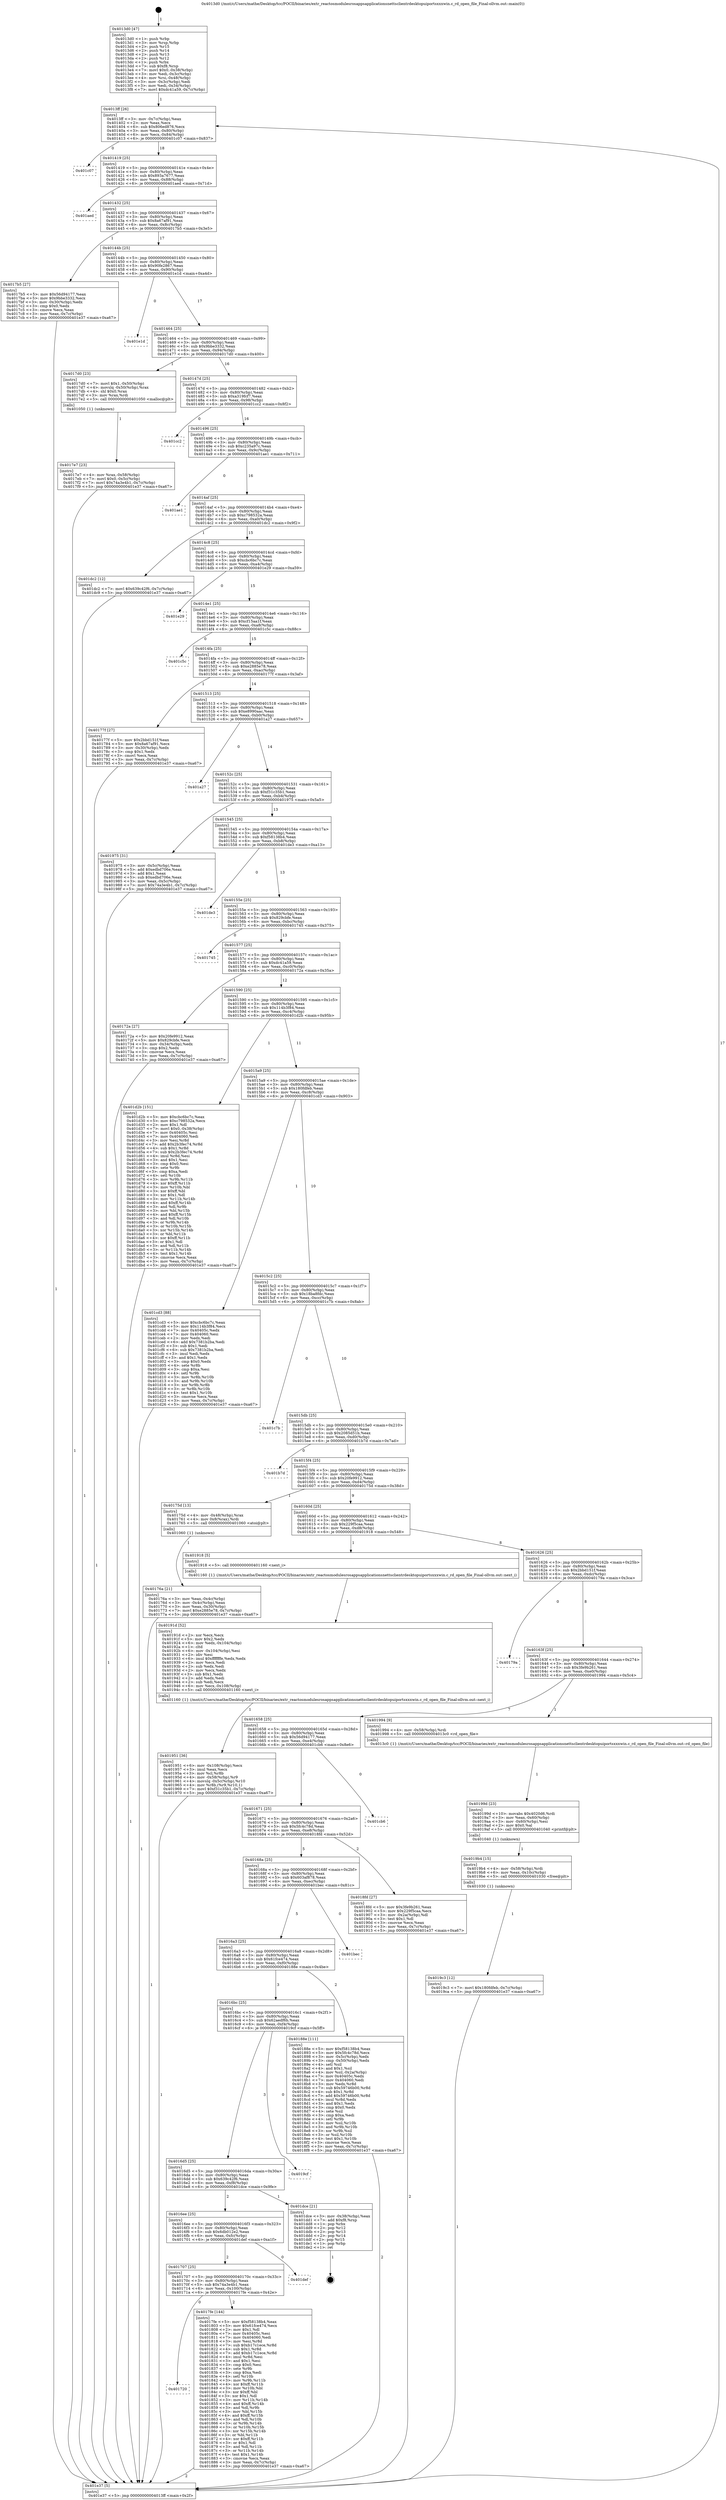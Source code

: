 digraph "0x4013d0" {
  label = "0x4013d0 (/mnt/c/Users/mathe/Desktop/tcc/POCII/binaries/extr_reactosmodulesrosappsapplicationsnettsclientrdesktopuiportsxxxwin.c_rd_open_file_Final-ollvm.out::main(0))"
  labelloc = "t"
  node[shape=record]

  Entry [label="",width=0.3,height=0.3,shape=circle,fillcolor=black,style=filled]
  "0x4013ff" [label="{
     0x4013ff [26]\l
     | [instrs]\l
     &nbsp;&nbsp;0x4013ff \<+3\>: mov -0x7c(%rbp),%eax\l
     &nbsp;&nbsp;0x401402 \<+2\>: mov %eax,%ecx\l
     &nbsp;&nbsp;0x401404 \<+6\>: sub $0x806ed876,%ecx\l
     &nbsp;&nbsp;0x40140a \<+3\>: mov %eax,-0x80(%rbp)\l
     &nbsp;&nbsp;0x40140d \<+6\>: mov %ecx,-0x84(%rbp)\l
     &nbsp;&nbsp;0x401413 \<+6\>: je 0000000000401c07 \<main+0x837\>\l
  }"]
  "0x401c07" [label="{
     0x401c07\l
  }", style=dashed]
  "0x401419" [label="{
     0x401419 [25]\l
     | [instrs]\l
     &nbsp;&nbsp;0x401419 \<+5\>: jmp 000000000040141e \<main+0x4e\>\l
     &nbsp;&nbsp;0x40141e \<+3\>: mov -0x80(%rbp),%eax\l
     &nbsp;&nbsp;0x401421 \<+5\>: sub $0x893a7677,%eax\l
     &nbsp;&nbsp;0x401426 \<+6\>: mov %eax,-0x88(%rbp)\l
     &nbsp;&nbsp;0x40142c \<+6\>: je 0000000000401aed \<main+0x71d\>\l
  }"]
  Exit [label="",width=0.3,height=0.3,shape=circle,fillcolor=black,style=filled,peripheries=2]
  "0x401aed" [label="{
     0x401aed\l
  }", style=dashed]
  "0x401432" [label="{
     0x401432 [25]\l
     | [instrs]\l
     &nbsp;&nbsp;0x401432 \<+5\>: jmp 0000000000401437 \<main+0x67\>\l
     &nbsp;&nbsp;0x401437 \<+3\>: mov -0x80(%rbp),%eax\l
     &nbsp;&nbsp;0x40143a \<+5\>: sub $0x8a67af91,%eax\l
     &nbsp;&nbsp;0x40143f \<+6\>: mov %eax,-0x8c(%rbp)\l
     &nbsp;&nbsp;0x401445 \<+6\>: je 00000000004017b5 \<main+0x3e5\>\l
  }"]
  "0x4019c3" [label="{
     0x4019c3 [12]\l
     | [instrs]\l
     &nbsp;&nbsp;0x4019c3 \<+7\>: movl $0x180fdfeb,-0x7c(%rbp)\l
     &nbsp;&nbsp;0x4019ca \<+5\>: jmp 0000000000401e37 \<main+0xa67\>\l
  }"]
  "0x4017b5" [label="{
     0x4017b5 [27]\l
     | [instrs]\l
     &nbsp;&nbsp;0x4017b5 \<+5\>: mov $0x56d94177,%eax\l
     &nbsp;&nbsp;0x4017ba \<+5\>: mov $0x9bbe3332,%ecx\l
     &nbsp;&nbsp;0x4017bf \<+3\>: mov -0x30(%rbp),%edx\l
     &nbsp;&nbsp;0x4017c2 \<+3\>: cmp $0x0,%edx\l
     &nbsp;&nbsp;0x4017c5 \<+3\>: cmove %ecx,%eax\l
     &nbsp;&nbsp;0x4017c8 \<+3\>: mov %eax,-0x7c(%rbp)\l
     &nbsp;&nbsp;0x4017cb \<+5\>: jmp 0000000000401e37 \<main+0xa67\>\l
  }"]
  "0x40144b" [label="{
     0x40144b [25]\l
     | [instrs]\l
     &nbsp;&nbsp;0x40144b \<+5\>: jmp 0000000000401450 \<main+0x80\>\l
     &nbsp;&nbsp;0x401450 \<+3\>: mov -0x80(%rbp),%eax\l
     &nbsp;&nbsp;0x401453 \<+5\>: sub $0x90fe2867,%eax\l
     &nbsp;&nbsp;0x401458 \<+6\>: mov %eax,-0x90(%rbp)\l
     &nbsp;&nbsp;0x40145e \<+6\>: je 0000000000401e1d \<main+0xa4d\>\l
  }"]
  "0x4019b4" [label="{
     0x4019b4 [15]\l
     | [instrs]\l
     &nbsp;&nbsp;0x4019b4 \<+4\>: mov -0x58(%rbp),%rdi\l
     &nbsp;&nbsp;0x4019b8 \<+6\>: mov %eax,-0x10c(%rbp)\l
     &nbsp;&nbsp;0x4019be \<+5\>: call 0000000000401030 \<free@plt\>\l
     | [calls]\l
     &nbsp;&nbsp;0x401030 \{1\} (unknown)\l
  }"]
  "0x401e1d" [label="{
     0x401e1d\l
  }", style=dashed]
  "0x401464" [label="{
     0x401464 [25]\l
     | [instrs]\l
     &nbsp;&nbsp;0x401464 \<+5\>: jmp 0000000000401469 \<main+0x99\>\l
     &nbsp;&nbsp;0x401469 \<+3\>: mov -0x80(%rbp),%eax\l
     &nbsp;&nbsp;0x40146c \<+5\>: sub $0x9bbe3332,%eax\l
     &nbsp;&nbsp;0x401471 \<+6\>: mov %eax,-0x94(%rbp)\l
     &nbsp;&nbsp;0x401477 \<+6\>: je 00000000004017d0 \<main+0x400\>\l
  }"]
  "0x40199d" [label="{
     0x40199d [23]\l
     | [instrs]\l
     &nbsp;&nbsp;0x40199d \<+10\>: movabs $0x4020d6,%rdi\l
     &nbsp;&nbsp;0x4019a7 \<+3\>: mov %eax,-0x60(%rbp)\l
     &nbsp;&nbsp;0x4019aa \<+3\>: mov -0x60(%rbp),%esi\l
     &nbsp;&nbsp;0x4019ad \<+2\>: mov $0x0,%al\l
     &nbsp;&nbsp;0x4019af \<+5\>: call 0000000000401040 \<printf@plt\>\l
     | [calls]\l
     &nbsp;&nbsp;0x401040 \{1\} (unknown)\l
  }"]
  "0x4017d0" [label="{
     0x4017d0 [23]\l
     | [instrs]\l
     &nbsp;&nbsp;0x4017d0 \<+7\>: movl $0x1,-0x50(%rbp)\l
     &nbsp;&nbsp;0x4017d7 \<+4\>: movslq -0x50(%rbp),%rax\l
     &nbsp;&nbsp;0x4017db \<+4\>: shl $0x0,%rax\l
     &nbsp;&nbsp;0x4017df \<+3\>: mov %rax,%rdi\l
     &nbsp;&nbsp;0x4017e2 \<+5\>: call 0000000000401050 \<malloc@plt\>\l
     | [calls]\l
     &nbsp;&nbsp;0x401050 \{1\} (unknown)\l
  }"]
  "0x40147d" [label="{
     0x40147d [25]\l
     | [instrs]\l
     &nbsp;&nbsp;0x40147d \<+5\>: jmp 0000000000401482 \<main+0xb2\>\l
     &nbsp;&nbsp;0x401482 \<+3\>: mov -0x80(%rbp),%eax\l
     &nbsp;&nbsp;0x401485 \<+5\>: sub $0xa319fcf7,%eax\l
     &nbsp;&nbsp;0x40148a \<+6\>: mov %eax,-0x98(%rbp)\l
     &nbsp;&nbsp;0x401490 \<+6\>: je 0000000000401cc2 \<main+0x8f2\>\l
  }"]
  "0x401951" [label="{
     0x401951 [36]\l
     | [instrs]\l
     &nbsp;&nbsp;0x401951 \<+6\>: mov -0x108(%rbp),%ecx\l
     &nbsp;&nbsp;0x401957 \<+3\>: imul %eax,%ecx\l
     &nbsp;&nbsp;0x40195a \<+3\>: mov %cl,%r8b\l
     &nbsp;&nbsp;0x40195d \<+4\>: mov -0x58(%rbp),%r9\l
     &nbsp;&nbsp;0x401961 \<+4\>: movslq -0x5c(%rbp),%r10\l
     &nbsp;&nbsp;0x401965 \<+4\>: mov %r8b,(%r9,%r10,1)\l
     &nbsp;&nbsp;0x401969 \<+7\>: movl $0xf31c35b1,-0x7c(%rbp)\l
     &nbsp;&nbsp;0x401970 \<+5\>: jmp 0000000000401e37 \<main+0xa67\>\l
  }"]
  "0x401cc2" [label="{
     0x401cc2\l
  }", style=dashed]
  "0x401496" [label="{
     0x401496 [25]\l
     | [instrs]\l
     &nbsp;&nbsp;0x401496 \<+5\>: jmp 000000000040149b \<main+0xcb\>\l
     &nbsp;&nbsp;0x40149b \<+3\>: mov -0x80(%rbp),%eax\l
     &nbsp;&nbsp;0x40149e \<+5\>: sub $0xc235a97c,%eax\l
     &nbsp;&nbsp;0x4014a3 \<+6\>: mov %eax,-0x9c(%rbp)\l
     &nbsp;&nbsp;0x4014a9 \<+6\>: je 0000000000401ae1 \<main+0x711\>\l
  }"]
  "0x40191d" [label="{
     0x40191d [52]\l
     | [instrs]\l
     &nbsp;&nbsp;0x40191d \<+2\>: xor %ecx,%ecx\l
     &nbsp;&nbsp;0x40191f \<+5\>: mov $0x2,%edx\l
     &nbsp;&nbsp;0x401924 \<+6\>: mov %edx,-0x104(%rbp)\l
     &nbsp;&nbsp;0x40192a \<+1\>: cltd\l
     &nbsp;&nbsp;0x40192b \<+6\>: mov -0x104(%rbp),%esi\l
     &nbsp;&nbsp;0x401931 \<+2\>: idiv %esi\l
     &nbsp;&nbsp;0x401933 \<+6\>: imul $0xfffffffe,%edx,%edx\l
     &nbsp;&nbsp;0x401939 \<+2\>: mov %ecx,%edi\l
     &nbsp;&nbsp;0x40193b \<+2\>: sub %edx,%edi\l
     &nbsp;&nbsp;0x40193d \<+2\>: mov %ecx,%edx\l
     &nbsp;&nbsp;0x40193f \<+3\>: sub $0x1,%edx\l
     &nbsp;&nbsp;0x401942 \<+2\>: add %edx,%edi\l
     &nbsp;&nbsp;0x401944 \<+2\>: sub %edi,%ecx\l
     &nbsp;&nbsp;0x401946 \<+6\>: mov %ecx,-0x108(%rbp)\l
     &nbsp;&nbsp;0x40194c \<+5\>: call 0000000000401160 \<next_i\>\l
     | [calls]\l
     &nbsp;&nbsp;0x401160 \{1\} (/mnt/c/Users/mathe/Desktop/tcc/POCII/binaries/extr_reactosmodulesrosappsapplicationsnettsclientrdesktopuiportsxxxwin.c_rd_open_file_Final-ollvm.out::next_i)\l
  }"]
  "0x401ae1" [label="{
     0x401ae1\l
  }", style=dashed]
  "0x4014af" [label="{
     0x4014af [25]\l
     | [instrs]\l
     &nbsp;&nbsp;0x4014af \<+5\>: jmp 00000000004014b4 \<main+0xe4\>\l
     &nbsp;&nbsp;0x4014b4 \<+3\>: mov -0x80(%rbp),%eax\l
     &nbsp;&nbsp;0x4014b7 \<+5\>: sub $0xc798532a,%eax\l
     &nbsp;&nbsp;0x4014bc \<+6\>: mov %eax,-0xa0(%rbp)\l
     &nbsp;&nbsp;0x4014c2 \<+6\>: je 0000000000401dc2 \<main+0x9f2\>\l
  }"]
  "0x401720" [label="{
     0x401720\l
  }", style=dashed]
  "0x401dc2" [label="{
     0x401dc2 [12]\l
     | [instrs]\l
     &nbsp;&nbsp;0x401dc2 \<+7\>: movl $0x639c42f6,-0x7c(%rbp)\l
     &nbsp;&nbsp;0x401dc9 \<+5\>: jmp 0000000000401e37 \<main+0xa67\>\l
  }"]
  "0x4014c8" [label="{
     0x4014c8 [25]\l
     | [instrs]\l
     &nbsp;&nbsp;0x4014c8 \<+5\>: jmp 00000000004014cd \<main+0xfd\>\l
     &nbsp;&nbsp;0x4014cd \<+3\>: mov -0x80(%rbp),%eax\l
     &nbsp;&nbsp;0x4014d0 \<+5\>: sub $0xcbc6bc7c,%eax\l
     &nbsp;&nbsp;0x4014d5 \<+6\>: mov %eax,-0xa4(%rbp)\l
     &nbsp;&nbsp;0x4014db \<+6\>: je 0000000000401e29 \<main+0xa59\>\l
  }"]
  "0x4017fe" [label="{
     0x4017fe [144]\l
     | [instrs]\l
     &nbsp;&nbsp;0x4017fe \<+5\>: mov $0xf58138b4,%eax\l
     &nbsp;&nbsp;0x401803 \<+5\>: mov $0x61fce474,%ecx\l
     &nbsp;&nbsp;0x401808 \<+2\>: mov $0x1,%dl\l
     &nbsp;&nbsp;0x40180a \<+7\>: mov 0x40405c,%esi\l
     &nbsp;&nbsp;0x401811 \<+7\>: mov 0x404060,%edi\l
     &nbsp;&nbsp;0x401818 \<+3\>: mov %esi,%r8d\l
     &nbsp;&nbsp;0x40181b \<+7\>: sub $0xb17c1ece,%r8d\l
     &nbsp;&nbsp;0x401822 \<+4\>: sub $0x1,%r8d\l
     &nbsp;&nbsp;0x401826 \<+7\>: add $0xb17c1ece,%r8d\l
     &nbsp;&nbsp;0x40182d \<+4\>: imul %r8d,%esi\l
     &nbsp;&nbsp;0x401831 \<+3\>: and $0x1,%esi\l
     &nbsp;&nbsp;0x401834 \<+3\>: cmp $0x0,%esi\l
     &nbsp;&nbsp;0x401837 \<+4\>: sete %r9b\l
     &nbsp;&nbsp;0x40183b \<+3\>: cmp $0xa,%edi\l
     &nbsp;&nbsp;0x40183e \<+4\>: setl %r10b\l
     &nbsp;&nbsp;0x401842 \<+3\>: mov %r9b,%r11b\l
     &nbsp;&nbsp;0x401845 \<+4\>: xor $0xff,%r11b\l
     &nbsp;&nbsp;0x401849 \<+3\>: mov %r10b,%bl\l
     &nbsp;&nbsp;0x40184c \<+3\>: xor $0xff,%bl\l
     &nbsp;&nbsp;0x40184f \<+3\>: xor $0x1,%dl\l
     &nbsp;&nbsp;0x401852 \<+3\>: mov %r11b,%r14b\l
     &nbsp;&nbsp;0x401855 \<+4\>: and $0xff,%r14b\l
     &nbsp;&nbsp;0x401859 \<+3\>: and %dl,%r9b\l
     &nbsp;&nbsp;0x40185c \<+3\>: mov %bl,%r15b\l
     &nbsp;&nbsp;0x40185f \<+4\>: and $0xff,%r15b\l
     &nbsp;&nbsp;0x401863 \<+3\>: and %dl,%r10b\l
     &nbsp;&nbsp;0x401866 \<+3\>: or %r9b,%r14b\l
     &nbsp;&nbsp;0x401869 \<+3\>: or %r10b,%r15b\l
     &nbsp;&nbsp;0x40186c \<+3\>: xor %r15b,%r14b\l
     &nbsp;&nbsp;0x40186f \<+3\>: or %bl,%r11b\l
     &nbsp;&nbsp;0x401872 \<+4\>: xor $0xff,%r11b\l
     &nbsp;&nbsp;0x401876 \<+3\>: or $0x1,%dl\l
     &nbsp;&nbsp;0x401879 \<+3\>: and %dl,%r11b\l
     &nbsp;&nbsp;0x40187c \<+3\>: or %r11b,%r14b\l
     &nbsp;&nbsp;0x40187f \<+4\>: test $0x1,%r14b\l
     &nbsp;&nbsp;0x401883 \<+3\>: cmovne %ecx,%eax\l
     &nbsp;&nbsp;0x401886 \<+3\>: mov %eax,-0x7c(%rbp)\l
     &nbsp;&nbsp;0x401889 \<+5\>: jmp 0000000000401e37 \<main+0xa67\>\l
  }"]
  "0x401e29" [label="{
     0x401e29\l
  }", style=dashed]
  "0x4014e1" [label="{
     0x4014e1 [25]\l
     | [instrs]\l
     &nbsp;&nbsp;0x4014e1 \<+5\>: jmp 00000000004014e6 \<main+0x116\>\l
     &nbsp;&nbsp;0x4014e6 \<+3\>: mov -0x80(%rbp),%eax\l
     &nbsp;&nbsp;0x4014e9 \<+5\>: sub $0xcf15aa1f,%eax\l
     &nbsp;&nbsp;0x4014ee \<+6\>: mov %eax,-0xa8(%rbp)\l
     &nbsp;&nbsp;0x4014f4 \<+6\>: je 0000000000401c5c \<main+0x88c\>\l
  }"]
  "0x401707" [label="{
     0x401707 [25]\l
     | [instrs]\l
     &nbsp;&nbsp;0x401707 \<+5\>: jmp 000000000040170c \<main+0x33c\>\l
     &nbsp;&nbsp;0x40170c \<+3\>: mov -0x80(%rbp),%eax\l
     &nbsp;&nbsp;0x40170f \<+5\>: sub $0x74a3e4b1,%eax\l
     &nbsp;&nbsp;0x401714 \<+6\>: mov %eax,-0x100(%rbp)\l
     &nbsp;&nbsp;0x40171a \<+6\>: je 00000000004017fe \<main+0x42e\>\l
  }"]
  "0x401c5c" [label="{
     0x401c5c\l
  }", style=dashed]
  "0x4014fa" [label="{
     0x4014fa [25]\l
     | [instrs]\l
     &nbsp;&nbsp;0x4014fa \<+5\>: jmp 00000000004014ff \<main+0x12f\>\l
     &nbsp;&nbsp;0x4014ff \<+3\>: mov -0x80(%rbp),%eax\l
     &nbsp;&nbsp;0x401502 \<+5\>: sub $0xe2885e78,%eax\l
     &nbsp;&nbsp;0x401507 \<+6\>: mov %eax,-0xac(%rbp)\l
     &nbsp;&nbsp;0x40150d \<+6\>: je 000000000040177f \<main+0x3af\>\l
  }"]
  "0x401def" [label="{
     0x401def\l
  }", style=dashed]
  "0x40177f" [label="{
     0x40177f [27]\l
     | [instrs]\l
     &nbsp;&nbsp;0x40177f \<+5\>: mov $0x2bbd151f,%eax\l
     &nbsp;&nbsp;0x401784 \<+5\>: mov $0x8a67af91,%ecx\l
     &nbsp;&nbsp;0x401789 \<+3\>: mov -0x30(%rbp),%edx\l
     &nbsp;&nbsp;0x40178c \<+3\>: cmp $0x1,%edx\l
     &nbsp;&nbsp;0x40178f \<+3\>: cmovl %ecx,%eax\l
     &nbsp;&nbsp;0x401792 \<+3\>: mov %eax,-0x7c(%rbp)\l
     &nbsp;&nbsp;0x401795 \<+5\>: jmp 0000000000401e37 \<main+0xa67\>\l
  }"]
  "0x401513" [label="{
     0x401513 [25]\l
     | [instrs]\l
     &nbsp;&nbsp;0x401513 \<+5\>: jmp 0000000000401518 \<main+0x148\>\l
     &nbsp;&nbsp;0x401518 \<+3\>: mov -0x80(%rbp),%eax\l
     &nbsp;&nbsp;0x40151b \<+5\>: sub $0xe8990aac,%eax\l
     &nbsp;&nbsp;0x401520 \<+6\>: mov %eax,-0xb0(%rbp)\l
     &nbsp;&nbsp;0x401526 \<+6\>: je 0000000000401a27 \<main+0x657\>\l
  }"]
  "0x4016ee" [label="{
     0x4016ee [25]\l
     | [instrs]\l
     &nbsp;&nbsp;0x4016ee \<+5\>: jmp 00000000004016f3 \<main+0x323\>\l
     &nbsp;&nbsp;0x4016f3 \<+3\>: mov -0x80(%rbp),%eax\l
     &nbsp;&nbsp;0x4016f6 \<+5\>: sub $0x6db012e2,%eax\l
     &nbsp;&nbsp;0x4016fb \<+6\>: mov %eax,-0xfc(%rbp)\l
     &nbsp;&nbsp;0x401701 \<+6\>: je 0000000000401def \<main+0xa1f\>\l
  }"]
  "0x401a27" [label="{
     0x401a27\l
  }", style=dashed]
  "0x40152c" [label="{
     0x40152c [25]\l
     | [instrs]\l
     &nbsp;&nbsp;0x40152c \<+5\>: jmp 0000000000401531 \<main+0x161\>\l
     &nbsp;&nbsp;0x401531 \<+3\>: mov -0x80(%rbp),%eax\l
     &nbsp;&nbsp;0x401534 \<+5\>: sub $0xf31c35b1,%eax\l
     &nbsp;&nbsp;0x401539 \<+6\>: mov %eax,-0xb4(%rbp)\l
     &nbsp;&nbsp;0x40153f \<+6\>: je 0000000000401975 \<main+0x5a5\>\l
  }"]
  "0x401dce" [label="{
     0x401dce [21]\l
     | [instrs]\l
     &nbsp;&nbsp;0x401dce \<+3\>: mov -0x38(%rbp),%eax\l
     &nbsp;&nbsp;0x401dd1 \<+7\>: add $0xf8,%rsp\l
     &nbsp;&nbsp;0x401dd8 \<+1\>: pop %rbx\l
     &nbsp;&nbsp;0x401dd9 \<+2\>: pop %r12\l
     &nbsp;&nbsp;0x401ddb \<+2\>: pop %r13\l
     &nbsp;&nbsp;0x401ddd \<+2\>: pop %r14\l
     &nbsp;&nbsp;0x401ddf \<+2\>: pop %r15\l
     &nbsp;&nbsp;0x401de1 \<+1\>: pop %rbp\l
     &nbsp;&nbsp;0x401de2 \<+1\>: ret\l
  }"]
  "0x401975" [label="{
     0x401975 [31]\l
     | [instrs]\l
     &nbsp;&nbsp;0x401975 \<+3\>: mov -0x5c(%rbp),%eax\l
     &nbsp;&nbsp;0x401978 \<+5\>: add $0xedbd706e,%eax\l
     &nbsp;&nbsp;0x40197d \<+3\>: add $0x1,%eax\l
     &nbsp;&nbsp;0x401980 \<+5\>: sub $0xedbd706e,%eax\l
     &nbsp;&nbsp;0x401985 \<+3\>: mov %eax,-0x5c(%rbp)\l
     &nbsp;&nbsp;0x401988 \<+7\>: movl $0x74a3e4b1,-0x7c(%rbp)\l
     &nbsp;&nbsp;0x40198f \<+5\>: jmp 0000000000401e37 \<main+0xa67\>\l
  }"]
  "0x401545" [label="{
     0x401545 [25]\l
     | [instrs]\l
     &nbsp;&nbsp;0x401545 \<+5\>: jmp 000000000040154a \<main+0x17a\>\l
     &nbsp;&nbsp;0x40154a \<+3\>: mov -0x80(%rbp),%eax\l
     &nbsp;&nbsp;0x40154d \<+5\>: sub $0xf58138b4,%eax\l
     &nbsp;&nbsp;0x401552 \<+6\>: mov %eax,-0xb8(%rbp)\l
     &nbsp;&nbsp;0x401558 \<+6\>: je 0000000000401de3 \<main+0xa13\>\l
  }"]
  "0x4016d5" [label="{
     0x4016d5 [25]\l
     | [instrs]\l
     &nbsp;&nbsp;0x4016d5 \<+5\>: jmp 00000000004016da \<main+0x30a\>\l
     &nbsp;&nbsp;0x4016da \<+3\>: mov -0x80(%rbp),%eax\l
     &nbsp;&nbsp;0x4016dd \<+5\>: sub $0x639c42f6,%eax\l
     &nbsp;&nbsp;0x4016e2 \<+6\>: mov %eax,-0xf8(%rbp)\l
     &nbsp;&nbsp;0x4016e8 \<+6\>: je 0000000000401dce \<main+0x9fe\>\l
  }"]
  "0x401de3" [label="{
     0x401de3\l
  }", style=dashed]
  "0x40155e" [label="{
     0x40155e [25]\l
     | [instrs]\l
     &nbsp;&nbsp;0x40155e \<+5\>: jmp 0000000000401563 \<main+0x193\>\l
     &nbsp;&nbsp;0x401563 \<+3\>: mov -0x80(%rbp),%eax\l
     &nbsp;&nbsp;0x401566 \<+5\>: sub $0x829cbfe,%eax\l
     &nbsp;&nbsp;0x40156b \<+6\>: mov %eax,-0xbc(%rbp)\l
     &nbsp;&nbsp;0x401571 \<+6\>: je 0000000000401745 \<main+0x375\>\l
  }"]
  "0x4019cf" [label="{
     0x4019cf\l
  }", style=dashed]
  "0x401745" [label="{
     0x401745\l
  }", style=dashed]
  "0x401577" [label="{
     0x401577 [25]\l
     | [instrs]\l
     &nbsp;&nbsp;0x401577 \<+5\>: jmp 000000000040157c \<main+0x1ac\>\l
     &nbsp;&nbsp;0x40157c \<+3\>: mov -0x80(%rbp),%eax\l
     &nbsp;&nbsp;0x40157f \<+5\>: sub $0xdc41a59,%eax\l
     &nbsp;&nbsp;0x401584 \<+6\>: mov %eax,-0xc0(%rbp)\l
     &nbsp;&nbsp;0x40158a \<+6\>: je 000000000040172a \<main+0x35a\>\l
  }"]
  "0x4016bc" [label="{
     0x4016bc [25]\l
     | [instrs]\l
     &nbsp;&nbsp;0x4016bc \<+5\>: jmp 00000000004016c1 \<main+0x2f1\>\l
     &nbsp;&nbsp;0x4016c1 \<+3\>: mov -0x80(%rbp),%eax\l
     &nbsp;&nbsp;0x4016c4 \<+5\>: sub $0x62aedf6b,%eax\l
     &nbsp;&nbsp;0x4016c9 \<+6\>: mov %eax,-0xf4(%rbp)\l
     &nbsp;&nbsp;0x4016cf \<+6\>: je 00000000004019cf \<main+0x5ff\>\l
  }"]
  "0x40172a" [label="{
     0x40172a [27]\l
     | [instrs]\l
     &nbsp;&nbsp;0x40172a \<+5\>: mov $0x20fe9912,%eax\l
     &nbsp;&nbsp;0x40172f \<+5\>: mov $0x829cbfe,%ecx\l
     &nbsp;&nbsp;0x401734 \<+3\>: mov -0x34(%rbp),%edx\l
     &nbsp;&nbsp;0x401737 \<+3\>: cmp $0x2,%edx\l
     &nbsp;&nbsp;0x40173a \<+3\>: cmovne %ecx,%eax\l
     &nbsp;&nbsp;0x40173d \<+3\>: mov %eax,-0x7c(%rbp)\l
     &nbsp;&nbsp;0x401740 \<+5\>: jmp 0000000000401e37 \<main+0xa67\>\l
  }"]
  "0x401590" [label="{
     0x401590 [25]\l
     | [instrs]\l
     &nbsp;&nbsp;0x401590 \<+5\>: jmp 0000000000401595 \<main+0x1c5\>\l
     &nbsp;&nbsp;0x401595 \<+3\>: mov -0x80(%rbp),%eax\l
     &nbsp;&nbsp;0x401598 \<+5\>: sub $0x114b3f84,%eax\l
     &nbsp;&nbsp;0x40159d \<+6\>: mov %eax,-0xc4(%rbp)\l
     &nbsp;&nbsp;0x4015a3 \<+6\>: je 0000000000401d2b \<main+0x95b\>\l
  }"]
  "0x401e37" [label="{
     0x401e37 [5]\l
     | [instrs]\l
     &nbsp;&nbsp;0x401e37 \<+5\>: jmp 00000000004013ff \<main+0x2f\>\l
  }"]
  "0x4013d0" [label="{
     0x4013d0 [47]\l
     | [instrs]\l
     &nbsp;&nbsp;0x4013d0 \<+1\>: push %rbp\l
     &nbsp;&nbsp;0x4013d1 \<+3\>: mov %rsp,%rbp\l
     &nbsp;&nbsp;0x4013d4 \<+2\>: push %r15\l
     &nbsp;&nbsp;0x4013d6 \<+2\>: push %r14\l
     &nbsp;&nbsp;0x4013d8 \<+2\>: push %r13\l
     &nbsp;&nbsp;0x4013da \<+2\>: push %r12\l
     &nbsp;&nbsp;0x4013dc \<+1\>: push %rbx\l
     &nbsp;&nbsp;0x4013dd \<+7\>: sub $0xf8,%rsp\l
     &nbsp;&nbsp;0x4013e4 \<+7\>: movl $0x0,-0x38(%rbp)\l
     &nbsp;&nbsp;0x4013eb \<+3\>: mov %edi,-0x3c(%rbp)\l
     &nbsp;&nbsp;0x4013ee \<+4\>: mov %rsi,-0x48(%rbp)\l
     &nbsp;&nbsp;0x4013f2 \<+3\>: mov -0x3c(%rbp),%edi\l
     &nbsp;&nbsp;0x4013f5 \<+3\>: mov %edi,-0x34(%rbp)\l
     &nbsp;&nbsp;0x4013f8 \<+7\>: movl $0xdc41a59,-0x7c(%rbp)\l
  }"]
  "0x40188e" [label="{
     0x40188e [111]\l
     | [instrs]\l
     &nbsp;&nbsp;0x40188e \<+5\>: mov $0xf58138b4,%eax\l
     &nbsp;&nbsp;0x401893 \<+5\>: mov $0x5fc4c78d,%ecx\l
     &nbsp;&nbsp;0x401898 \<+3\>: mov -0x5c(%rbp),%edx\l
     &nbsp;&nbsp;0x40189b \<+3\>: cmp -0x50(%rbp),%edx\l
     &nbsp;&nbsp;0x40189e \<+4\>: setl %sil\l
     &nbsp;&nbsp;0x4018a2 \<+4\>: and $0x1,%sil\l
     &nbsp;&nbsp;0x4018a6 \<+4\>: mov %sil,-0x2a(%rbp)\l
     &nbsp;&nbsp;0x4018aa \<+7\>: mov 0x40405c,%edx\l
     &nbsp;&nbsp;0x4018b1 \<+7\>: mov 0x404060,%edi\l
     &nbsp;&nbsp;0x4018b8 \<+3\>: mov %edx,%r8d\l
     &nbsp;&nbsp;0x4018bb \<+7\>: sub $0x59746b00,%r8d\l
     &nbsp;&nbsp;0x4018c2 \<+4\>: sub $0x1,%r8d\l
     &nbsp;&nbsp;0x4018c6 \<+7\>: add $0x59746b00,%r8d\l
     &nbsp;&nbsp;0x4018cd \<+4\>: imul %r8d,%edx\l
     &nbsp;&nbsp;0x4018d1 \<+3\>: and $0x1,%edx\l
     &nbsp;&nbsp;0x4018d4 \<+3\>: cmp $0x0,%edx\l
     &nbsp;&nbsp;0x4018d7 \<+4\>: sete %sil\l
     &nbsp;&nbsp;0x4018db \<+3\>: cmp $0xa,%edi\l
     &nbsp;&nbsp;0x4018de \<+4\>: setl %r9b\l
     &nbsp;&nbsp;0x4018e2 \<+3\>: mov %sil,%r10b\l
     &nbsp;&nbsp;0x4018e5 \<+3\>: and %r9b,%r10b\l
     &nbsp;&nbsp;0x4018e8 \<+3\>: xor %r9b,%sil\l
     &nbsp;&nbsp;0x4018eb \<+3\>: or %sil,%r10b\l
     &nbsp;&nbsp;0x4018ee \<+4\>: test $0x1,%r10b\l
     &nbsp;&nbsp;0x4018f2 \<+3\>: cmovne %ecx,%eax\l
     &nbsp;&nbsp;0x4018f5 \<+3\>: mov %eax,-0x7c(%rbp)\l
     &nbsp;&nbsp;0x4018f8 \<+5\>: jmp 0000000000401e37 \<main+0xa67\>\l
  }"]
  "0x401d2b" [label="{
     0x401d2b [151]\l
     | [instrs]\l
     &nbsp;&nbsp;0x401d2b \<+5\>: mov $0xcbc6bc7c,%eax\l
     &nbsp;&nbsp;0x401d30 \<+5\>: mov $0xc798532a,%ecx\l
     &nbsp;&nbsp;0x401d35 \<+2\>: mov $0x1,%dl\l
     &nbsp;&nbsp;0x401d37 \<+7\>: movl $0x0,-0x38(%rbp)\l
     &nbsp;&nbsp;0x401d3e \<+7\>: mov 0x40405c,%esi\l
     &nbsp;&nbsp;0x401d45 \<+7\>: mov 0x404060,%edi\l
     &nbsp;&nbsp;0x401d4c \<+3\>: mov %esi,%r8d\l
     &nbsp;&nbsp;0x401d4f \<+7\>: add $0x2b3fec74,%r8d\l
     &nbsp;&nbsp;0x401d56 \<+4\>: sub $0x1,%r8d\l
     &nbsp;&nbsp;0x401d5a \<+7\>: sub $0x2b3fec74,%r8d\l
     &nbsp;&nbsp;0x401d61 \<+4\>: imul %r8d,%esi\l
     &nbsp;&nbsp;0x401d65 \<+3\>: and $0x1,%esi\l
     &nbsp;&nbsp;0x401d68 \<+3\>: cmp $0x0,%esi\l
     &nbsp;&nbsp;0x401d6b \<+4\>: sete %r9b\l
     &nbsp;&nbsp;0x401d6f \<+3\>: cmp $0xa,%edi\l
     &nbsp;&nbsp;0x401d72 \<+4\>: setl %r10b\l
     &nbsp;&nbsp;0x401d76 \<+3\>: mov %r9b,%r11b\l
     &nbsp;&nbsp;0x401d79 \<+4\>: xor $0xff,%r11b\l
     &nbsp;&nbsp;0x401d7d \<+3\>: mov %r10b,%bl\l
     &nbsp;&nbsp;0x401d80 \<+3\>: xor $0xff,%bl\l
     &nbsp;&nbsp;0x401d83 \<+3\>: xor $0x1,%dl\l
     &nbsp;&nbsp;0x401d86 \<+3\>: mov %r11b,%r14b\l
     &nbsp;&nbsp;0x401d89 \<+4\>: and $0xff,%r14b\l
     &nbsp;&nbsp;0x401d8d \<+3\>: and %dl,%r9b\l
     &nbsp;&nbsp;0x401d90 \<+3\>: mov %bl,%r15b\l
     &nbsp;&nbsp;0x401d93 \<+4\>: and $0xff,%r15b\l
     &nbsp;&nbsp;0x401d97 \<+3\>: and %dl,%r10b\l
     &nbsp;&nbsp;0x401d9a \<+3\>: or %r9b,%r14b\l
     &nbsp;&nbsp;0x401d9d \<+3\>: or %r10b,%r15b\l
     &nbsp;&nbsp;0x401da0 \<+3\>: xor %r15b,%r14b\l
     &nbsp;&nbsp;0x401da3 \<+3\>: or %bl,%r11b\l
     &nbsp;&nbsp;0x401da6 \<+4\>: xor $0xff,%r11b\l
     &nbsp;&nbsp;0x401daa \<+3\>: or $0x1,%dl\l
     &nbsp;&nbsp;0x401dad \<+3\>: and %dl,%r11b\l
     &nbsp;&nbsp;0x401db0 \<+3\>: or %r11b,%r14b\l
     &nbsp;&nbsp;0x401db3 \<+4\>: test $0x1,%r14b\l
     &nbsp;&nbsp;0x401db7 \<+3\>: cmovne %ecx,%eax\l
     &nbsp;&nbsp;0x401dba \<+3\>: mov %eax,-0x7c(%rbp)\l
     &nbsp;&nbsp;0x401dbd \<+5\>: jmp 0000000000401e37 \<main+0xa67\>\l
  }"]
  "0x4015a9" [label="{
     0x4015a9 [25]\l
     | [instrs]\l
     &nbsp;&nbsp;0x4015a9 \<+5\>: jmp 00000000004015ae \<main+0x1de\>\l
     &nbsp;&nbsp;0x4015ae \<+3\>: mov -0x80(%rbp),%eax\l
     &nbsp;&nbsp;0x4015b1 \<+5\>: sub $0x180fdfeb,%eax\l
     &nbsp;&nbsp;0x4015b6 \<+6\>: mov %eax,-0xc8(%rbp)\l
     &nbsp;&nbsp;0x4015bc \<+6\>: je 0000000000401cd3 \<main+0x903\>\l
  }"]
  "0x4016a3" [label="{
     0x4016a3 [25]\l
     | [instrs]\l
     &nbsp;&nbsp;0x4016a3 \<+5\>: jmp 00000000004016a8 \<main+0x2d8\>\l
     &nbsp;&nbsp;0x4016a8 \<+3\>: mov -0x80(%rbp),%eax\l
     &nbsp;&nbsp;0x4016ab \<+5\>: sub $0x61fce474,%eax\l
     &nbsp;&nbsp;0x4016b0 \<+6\>: mov %eax,-0xf0(%rbp)\l
     &nbsp;&nbsp;0x4016b6 \<+6\>: je 000000000040188e \<main+0x4be\>\l
  }"]
  "0x401cd3" [label="{
     0x401cd3 [88]\l
     | [instrs]\l
     &nbsp;&nbsp;0x401cd3 \<+5\>: mov $0xcbc6bc7c,%eax\l
     &nbsp;&nbsp;0x401cd8 \<+5\>: mov $0x114b3f84,%ecx\l
     &nbsp;&nbsp;0x401cdd \<+7\>: mov 0x40405c,%edx\l
     &nbsp;&nbsp;0x401ce4 \<+7\>: mov 0x404060,%esi\l
     &nbsp;&nbsp;0x401ceb \<+2\>: mov %edx,%edi\l
     &nbsp;&nbsp;0x401ced \<+6\>: add $0x7381b2ba,%edi\l
     &nbsp;&nbsp;0x401cf3 \<+3\>: sub $0x1,%edi\l
     &nbsp;&nbsp;0x401cf6 \<+6\>: sub $0x7381b2ba,%edi\l
     &nbsp;&nbsp;0x401cfc \<+3\>: imul %edi,%edx\l
     &nbsp;&nbsp;0x401cff \<+3\>: and $0x1,%edx\l
     &nbsp;&nbsp;0x401d02 \<+3\>: cmp $0x0,%edx\l
     &nbsp;&nbsp;0x401d05 \<+4\>: sete %r8b\l
     &nbsp;&nbsp;0x401d09 \<+3\>: cmp $0xa,%esi\l
     &nbsp;&nbsp;0x401d0c \<+4\>: setl %r9b\l
     &nbsp;&nbsp;0x401d10 \<+3\>: mov %r8b,%r10b\l
     &nbsp;&nbsp;0x401d13 \<+3\>: and %r9b,%r10b\l
     &nbsp;&nbsp;0x401d16 \<+3\>: xor %r9b,%r8b\l
     &nbsp;&nbsp;0x401d19 \<+3\>: or %r8b,%r10b\l
     &nbsp;&nbsp;0x401d1c \<+4\>: test $0x1,%r10b\l
     &nbsp;&nbsp;0x401d20 \<+3\>: cmovne %ecx,%eax\l
     &nbsp;&nbsp;0x401d23 \<+3\>: mov %eax,-0x7c(%rbp)\l
     &nbsp;&nbsp;0x401d26 \<+5\>: jmp 0000000000401e37 \<main+0xa67\>\l
  }"]
  "0x4015c2" [label="{
     0x4015c2 [25]\l
     | [instrs]\l
     &nbsp;&nbsp;0x4015c2 \<+5\>: jmp 00000000004015c7 \<main+0x1f7\>\l
     &nbsp;&nbsp;0x4015c7 \<+3\>: mov -0x80(%rbp),%eax\l
     &nbsp;&nbsp;0x4015ca \<+5\>: sub $0x18ba8fdc,%eax\l
     &nbsp;&nbsp;0x4015cf \<+6\>: mov %eax,-0xcc(%rbp)\l
     &nbsp;&nbsp;0x4015d5 \<+6\>: je 0000000000401c7b \<main+0x8ab\>\l
  }"]
  "0x401bec" [label="{
     0x401bec\l
  }", style=dashed]
  "0x401c7b" [label="{
     0x401c7b\l
  }", style=dashed]
  "0x4015db" [label="{
     0x4015db [25]\l
     | [instrs]\l
     &nbsp;&nbsp;0x4015db \<+5\>: jmp 00000000004015e0 \<main+0x210\>\l
     &nbsp;&nbsp;0x4015e0 \<+3\>: mov -0x80(%rbp),%eax\l
     &nbsp;&nbsp;0x4015e3 \<+5\>: sub $0x2085d51b,%eax\l
     &nbsp;&nbsp;0x4015e8 \<+6\>: mov %eax,-0xd0(%rbp)\l
     &nbsp;&nbsp;0x4015ee \<+6\>: je 0000000000401b7d \<main+0x7ad\>\l
  }"]
  "0x40168a" [label="{
     0x40168a [25]\l
     | [instrs]\l
     &nbsp;&nbsp;0x40168a \<+5\>: jmp 000000000040168f \<main+0x2bf\>\l
     &nbsp;&nbsp;0x40168f \<+3\>: mov -0x80(%rbp),%eax\l
     &nbsp;&nbsp;0x401692 \<+5\>: sub $0x603af878,%eax\l
     &nbsp;&nbsp;0x401697 \<+6\>: mov %eax,-0xec(%rbp)\l
     &nbsp;&nbsp;0x40169d \<+6\>: je 0000000000401bec \<main+0x81c\>\l
  }"]
  "0x401b7d" [label="{
     0x401b7d\l
  }", style=dashed]
  "0x4015f4" [label="{
     0x4015f4 [25]\l
     | [instrs]\l
     &nbsp;&nbsp;0x4015f4 \<+5\>: jmp 00000000004015f9 \<main+0x229\>\l
     &nbsp;&nbsp;0x4015f9 \<+3\>: mov -0x80(%rbp),%eax\l
     &nbsp;&nbsp;0x4015fc \<+5\>: sub $0x20fe9912,%eax\l
     &nbsp;&nbsp;0x401601 \<+6\>: mov %eax,-0xd4(%rbp)\l
     &nbsp;&nbsp;0x401607 \<+6\>: je 000000000040175d \<main+0x38d\>\l
  }"]
  "0x4018fd" [label="{
     0x4018fd [27]\l
     | [instrs]\l
     &nbsp;&nbsp;0x4018fd \<+5\>: mov $0x3fe9b261,%eax\l
     &nbsp;&nbsp;0x401902 \<+5\>: mov $0x229f5caa,%ecx\l
     &nbsp;&nbsp;0x401907 \<+3\>: mov -0x2a(%rbp),%dl\l
     &nbsp;&nbsp;0x40190a \<+3\>: test $0x1,%dl\l
     &nbsp;&nbsp;0x40190d \<+3\>: cmovne %ecx,%eax\l
     &nbsp;&nbsp;0x401910 \<+3\>: mov %eax,-0x7c(%rbp)\l
     &nbsp;&nbsp;0x401913 \<+5\>: jmp 0000000000401e37 \<main+0xa67\>\l
  }"]
  "0x40175d" [label="{
     0x40175d [13]\l
     | [instrs]\l
     &nbsp;&nbsp;0x40175d \<+4\>: mov -0x48(%rbp),%rax\l
     &nbsp;&nbsp;0x401761 \<+4\>: mov 0x8(%rax),%rdi\l
     &nbsp;&nbsp;0x401765 \<+5\>: call 0000000000401060 \<atoi@plt\>\l
     | [calls]\l
     &nbsp;&nbsp;0x401060 \{1\} (unknown)\l
  }"]
  "0x40160d" [label="{
     0x40160d [25]\l
     | [instrs]\l
     &nbsp;&nbsp;0x40160d \<+5\>: jmp 0000000000401612 \<main+0x242\>\l
     &nbsp;&nbsp;0x401612 \<+3\>: mov -0x80(%rbp),%eax\l
     &nbsp;&nbsp;0x401615 \<+5\>: sub $0x229f5caa,%eax\l
     &nbsp;&nbsp;0x40161a \<+6\>: mov %eax,-0xd8(%rbp)\l
     &nbsp;&nbsp;0x401620 \<+6\>: je 0000000000401918 \<main+0x548\>\l
  }"]
  "0x40176a" [label="{
     0x40176a [21]\l
     | [instrs]\l
     &nbsp;&nbsp;0x40176a \<+3\>: mov %eax,-0x4c(%rbp)\l
     &nbsp;&nbsp;0x40176d \<+3\>: mov -0x4c(%rbp),%eax\l
     &nbsp;&nbsp;0x401770 \<+3\>: mov %eax,-0x30(%rbp)\l
     &nbsp;&nbsp;0x401773 \<+7\>: movl $0xe2885e78,-0x7c(%rbp)\l
     &nbsp;&nbsp;0x40177a \<+5\>: jmp 0000000000401e37 \<main+0xa67\>\l
  }"]
  "0x4017e7" [label="{
     0x4017e7 [23]\l
     | [instrs]\l
     &nbsp;&nbsp;0x4017e7 \<+4\>: mov %rax,-0x58(%rbp)\l
     &nbsp;&nbsp;0x4017eb \<+7\>: movl $0x0,-0x5c(%rbp)\l
     &nbsp;&nbsp;0x4017f2 \<+7\>: movl $0x74a3e4b1,-0x7c(%rbp)\l
     &nbsp;&nbsp;0x4017f9 \<+5\>: jmp 0000000000401e37 \<main+0xa67\>\l
  }"]
  "0x401671" [label="{
     0x401671 [25]\l
     | [instrs]\l
     &nbsp;&nbsp;0x401671 \<+5\>: jmp 0000000000401676 \<main+0x2a6\>\l
     &nbsp;&nbsp;0x401676 \<+3\>: mov -0x80(%rbp),%eax\l
     &nbsp;&nbsp;0x401679 \<+5\>: sub $0x5fc4c78d,%eax\l
     &nbsp;&nbsp;0x40167e \<+6\>: mov %eax,-0xe8(%rbp)\l
     &nbsp;&nbsp;0x401684 \<+6\>: je 00000000004018fd \<main+0x52d\>\l
  }"]
  "0x401918" [label="{
     0x401918 [5]\l
     | [instrs]\l
     &nbsp;&nbsp;0x401918 \<+5\>: call 0000000000401160 \<next_i\>\l
     | [calls]\l
     &nbsp;&nbsp;0x401160 \{1\} (/mnt/c/Users/mathe/Desktop/tcc/POCII/binaries/extr_reactosmodulesrosappsapplicationsnettsclientrdesktopuiportsxxxwin.c_rd_open_file_Final-ollvm.out::next_i)\l
  }"]
  "0x401626" [label="{
     0x401626 [25]\l
     | [instrs]\l
     &nbsp;&nbsp;0x401626 \<+5\>: jmp 000000000040162b \<main+0x25b\>\l
     &nbsp;&nbsp;0x40162b \<+3\>: mov -0x80(%rbp),%eax\l
     &nbsp;&nbsp;0x40162e \<+5\>: sub $0x2bbd151f,%eax\l
     &nbsp;&nbsp;0x401633 \<+6\>: mov %eax,-0xdc(%rbp)\l
     &nbsp;&nbsp;0x401639 \<+6\>: je 000000000040179a \<main+0x3ca\>\l
  }"]
  "0x401cb6" [label="{
     0x401cb6\l
  }", style=dashed]
  "0x40179a" [label="{
     0x40179a\l
  }", style=dashed]
  "0x40163f" [label="{
     0x40163f [25]\l
     | [instrs]\l
     &nbsp;&nbsp;0x40163f \<+5\>: jmp 0000000000401644 \<main+0x274\>\l
     &nbsp;&nbsp;0x401644 \<+3\>: mov -0x80(%rbp),%eax\l
     &nbsp;&nbsp;0x401647 \<+5\>: sub $0x3fe9b261,%eax\l
     &nbsp;&nbsp;0x40164c \<+6\>: mov %eax,-0xe0(%rbp)\l
     &nbsp;&nbsp;0x401652 \<+6\>: je 0000000000401994 \<main+0x5c4\>\l
  }"]
  "0x401658" [label="{
     0x401658 [25]\l
     | [instrs]\l
     &nbsp;&nbsp;0x401658 \<+5\>: jmp 000000000040165d \<main+0x28d\>\l
     &nbsp;&nbsp;0x40165d \<+3\>: mov -0x80(%rbp),%eax\l
     &nbsp;&nbsp;0x401660 \<+5\>: sub $0x56d94177,%eax\l
     &nbsp;&nbsp;0x401665 \<+6\>: mov %eax,-0xe4(%rbp)\l
     &nbsp;&nbsp;0x40166b \<+6\>: je 0000000000401cb6 \<main+0x8e6\>\l
  }"]
  "0x401994" [label="{
     0x401994 [9]\l
     | [instrs]\l
     &nbsp;&nbsp;0x401994 \<+4\>: mov -0x58(%rbp),%rdi\l
     &nbsp;&nbsp;0x401998 \<+5\>: call 00000000004013c0 \<rd_open_file\>\l
     | [calls]\l
     &nbsp;&nbsp;0x4013c0 \{1\} (/mnt/c/Users/mathe/Desktop/tcc/POCII/binaries/extr_reactosmodulesrosappsapplicationsnettsclientrdesktopuiportsxxxwin.c_rd_open_file_Final-ollvm.out::rd_open_file)\l
  }"]
  Entry -> "0x4013d0" [label=" 1"]
  "0x4013ff" -> "0x401c07" [label=" 0"]
  "0x4013ff" -> "0x401419" [label=" 18"]
  "0x401dce" -> Exit [label=" 1"]
  "0x401419" -> "0x401aed" [label=" 0"]
  "0x401419" -> "0x401432" [label=" 18"]
  "0x401dc2" -> "0x401e37" [label=" 1"]
  "0x401432" -> "0x4017b5" [label=" 1"]
  "0x401432" -> "0x40144b" [label=" 17"]
  "0x401d2b" -> "0x401e37" [label=" 1"]
  "0x40144b" -> "0x401e1d" [label=" 0"]
  "0x40144b" -> "0x401464" [label=" 17"]
  "0x401cd3" -> "0x401e37" [label=" 1"]
  "0x401464" -> "0x4017d0" [label=" 1"]
  "0x401464" -> "0x40147d" [label=" 16"]
  "0x4019c3" -> "0x401e37" [label=" 1"]
  "0x40147d" -> "0x401cc2" [label=" 0"]
  "0x40147d" -> "0x401496" [label=" 16"]
  "0x4019b4" -> "0x4019c3" [label=" 1"]
  "0x401496" -> "0x401ae1" [label=" 0"]
  "0x401496" -> "0x4014af" [label=" 16"]
  "0x40199d" -> "0x4019b4" [label=" 1"]
  "0x4014af" -> "0x401dc2" [label=" 1"]
  "0x4014af" -> "0x4014c8" [label=" 15"]
  "0x401994" -> "0x40199d" [label=" 1"]
  "0x4014c8" -> "0x401e29" [label=" 0"]
  "0x4014c8" -> "0x4014e1" [label=" 15"]
  "0x401975" -> "0x401e37" [label=" 1"]
  "0x4014e1" -> "0x401c5c" [label=" 0"]
  "0x4014e1" -> "0x4014fa" [label=" 15"]
  "0x40191d" -> "0x401951" [label=" 1"]
  "0x4014fa" -> "0x40177f" [label=" 1"]
  "0x4014fa" -> "0x401513" [label=" 14"]
  "0x401918" -> "0x40191d" [label=" 1"]
  "0x401513" -> "0x401a27" [label=" 0"]
  "0x401513" -> "0x40152c" [label=" 14"]
  "0x40188e" -> "0x401e37" [label=" 2"]
  "0x40152c" -> "0x401975" [label=" 1"]
  "0x40152c" -> "0x401545" [label=" 13"]
  "0x4017fe" -> "0x401e37" [label=" 2"]
  "0x401545" -> "0x401de3" [label=" 0"]
  "0x401545" -> "0x40155e" [label=" 13"]
  "0x401707" -> "0x4017fe" [label=" 2"]
  "0x40155e" -> "0x401745" [label=" 0"]
  "0x40155e" -> "0x401577" [label=" 13"]
  "0x401951" -> "0x401e37" [label=" 1"]
  "0x401577" -> "0x40172a" [label=" 1"]
  "0x401577" -> "0x401590" [label=" 12"]
  "0x40172a" -> "0x401e37" [label=" 1"]
  "0x4013d0" -> "0x4013ff" [label=" 1"]
  "0x401e37" -> "0x4013ff" [label=" 17"]
  "0x4016ee" -> "0x401def" [label=" 0"]
  "0x401590" -> "0x401d2b" [label=" 1"]
  "0x401590" -> "0x4015a9" [label=" 11"]
  "0x4018fd" -> "0x401e37" [label=" 2"]
  "0x4015a9" -> "0x401cd3" [label=" 1"]
  "0x4015a9" -> "0x4015c2" [label=" 10"]
  "0x4016d5" -> "0x401dce" [label=" 1"]
  "0x4015c2" -> "0x401c7b" [label=" 0"]
  "0x4015c2" -> "0x4015db" [label=" 10"]
  "0x401707" -> "0x401720" [label=" 0"]
  "0x4015db" -> "0x401b7d" [label=" 0"]
  "0x4015db" -> "0x4015f4" [label=" 10"]
  "0x4016bc" -> "0x4019cf" [label=" 0"]
  "0x4015f4" -> "0x40175d" [label=" 1"]
  "0x4015f4" -> "0x40160d" [label=" 9"]
  "0x40175d" -> "0x40176a" [label=" 1"]
  "0x40176a" -> "0x401e37" [label=" 1"]
  "0x40177f" -> "0x401e37" [label=" 1"]
  "0x4017b5" -> "0x401e37" [label=" 1"]
  "0x4017d0" -> "0x4017e7" [label=" 1"]
  "0x4017e7" -> "0x401e37" [label=" 1"]
  "0x4016ee" -> "0x401707" [label=" 2"]
  "0x40160d" -> "0x401918" [label=" 1"]
  "0x40160d" -> "0x401626" [label=" 8"]
  "0x4016a3" -> "0x40188e" [label=" 2"]
  "0x401626" -> "0x40179a" [label=" 0"]
  "0x401626" -> "0x40163f" [label=" 8"]
  "0x4016d5" -> "0x4016ee" [label=" 2"]
  "0x40163f" -> "0x401994" [label=" 1"]
  "0x40163f" -> "0x401658" [label=" 7"]
  "0x40168a" -> "0x4016a3" [label=" 5"]
  "0x401658" -> "0x401cb6" [label=" 0"]
  "0x401658" -> "0x401671" [label=" 7"]
  "0x4016a3" -> "0x4016bc" [label=" 3"]
  "0x401671" -> "0x4018fd" [label=" 2"]
  "0x401671" -> "0x40168a" [label=" 5"]
  "0x4016bc" -> "0x4016d5" [label=" 3"]
  "0x40168a" -> "0x401bec" [label=" 0"]
}

